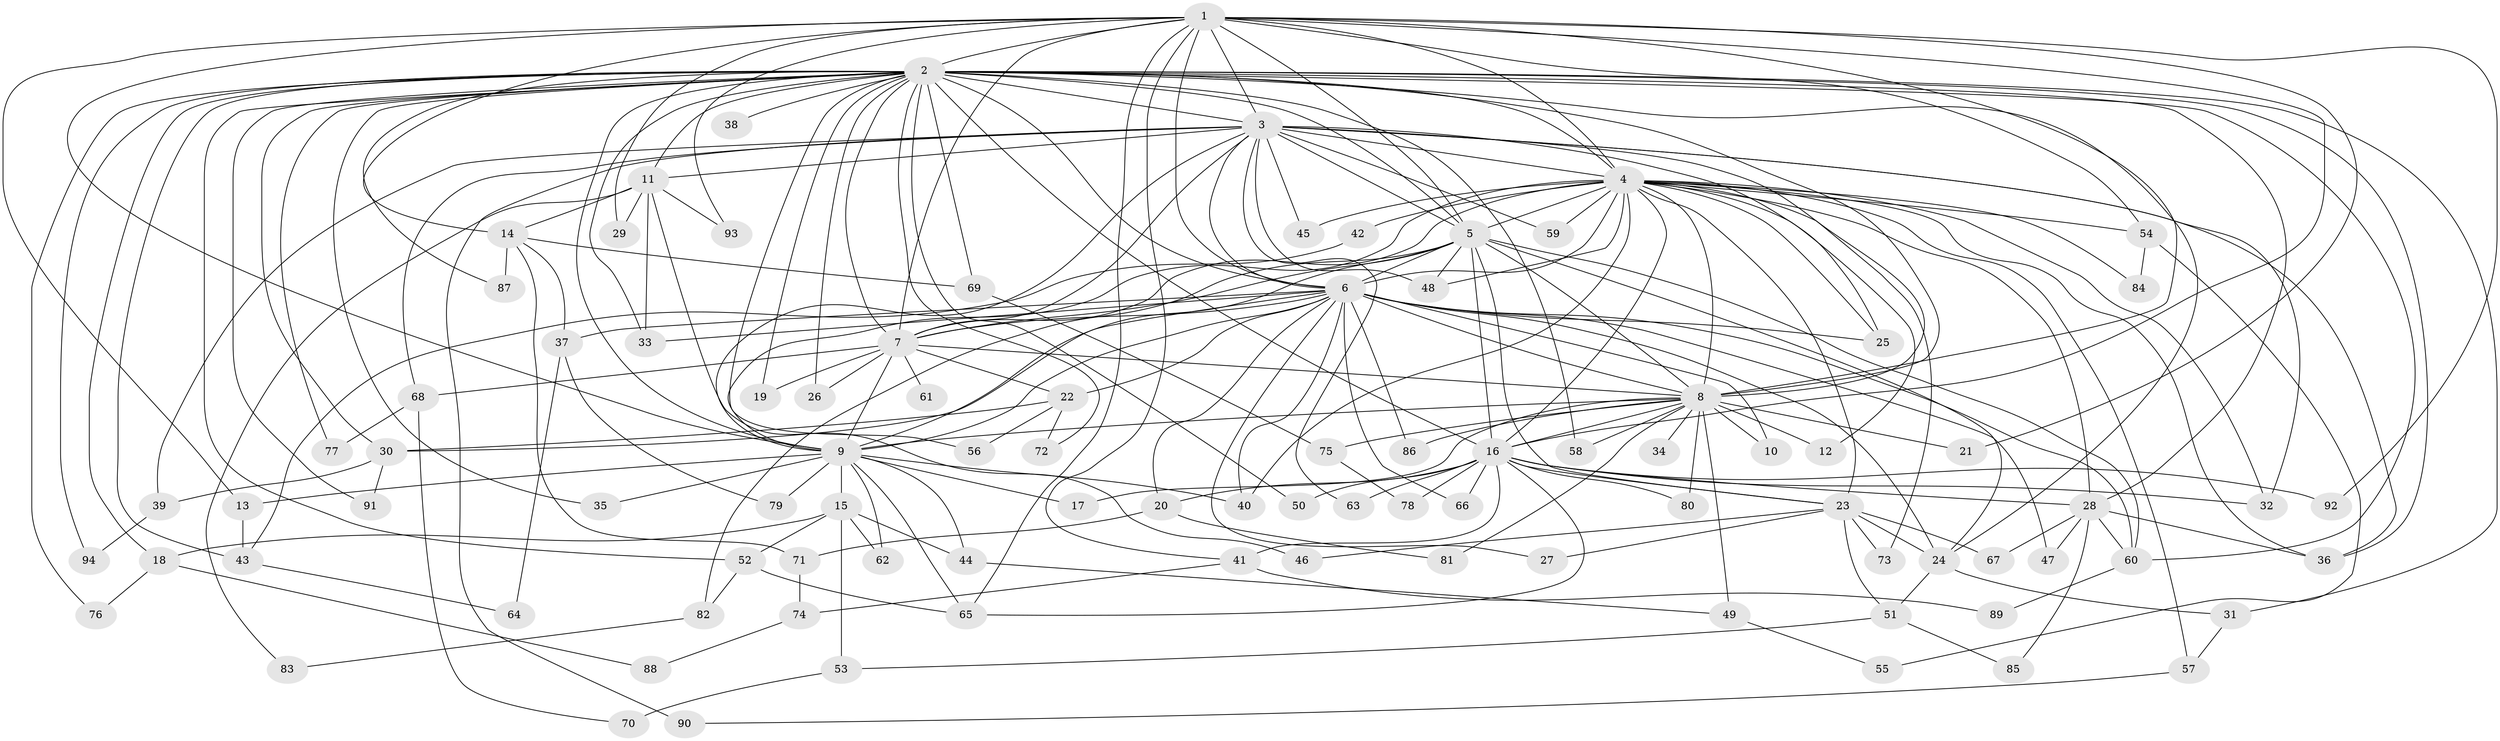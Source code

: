 // original degree distribution, {22: 0.007518796992481203, 45: 0.007518796992481203, 19: 0.015037593984962405, 20: 0.015037593984962405, 16: 0.015037593984962405, 15: 0.007518796992481203, 25: 0.007518796992481203, 3: 0.24060150375939848, 11: 0.007518796992481203, 8: 0.022556390977443608, 2: 0.5037593984962406, 6: 0.022556390977443608, 7: 0.007518796992481203, 13: 0.007518796992481203, 4: 0.09774436090225563, 5: 0.015037593984962405}
// Generated by graph-tools (version 1.1) at 2025/49/03/04/25 22:49:31]
// undirected, 94 vertices, 221 edges
graph export_dot {
  node [color=gray90,style=filled];
  1;
  2;
  3;
  4;
  5;
  6;
  7;
  8;
  9;
  10;
  11;
  12;
  13;
  14;
  15;
  16;
  17;
  18;
  19;
  20;
  21;
  22;
  23;
  24;
  25;
  26;
  27;
  28;
  29;
  30;
  31;
  32;
  33;
  34;
  35;
  36;
  37;
  38;
  39;
  40;
  41;
  42;
  43;
  44;
  45;
  46;
  47;
  48;
  49;
  50;
  51;
  52;
  53;
  54;
  55;
  56;
  57;
  58;
  59;
  60;
  61;
  62;
  63;
  64;
  65;
  66;
  67;
  68;
  69;
  70;
  71;
  72;
  73;
  74;
  75;
  76;
  77;
  78;
  79;
  80;
  81;
  82;
  83;
  84;
  85;
  86;
  87;
  88;
  89;
  90;
  91;
  92;
  93;
  94;
  1 -- 2 [weight=2.0];
  1 -- 3 [weight=1.0];
  1 -- 4 [weight=2.0];
  1 -- 5 [weight=2.0];
  1 -- 6 [weight=1.0];
  1 -- 7 [weight=1.0];
  1 -- 8 [weight=2.0];
  1 -- 9 [weight=1.0];
  1 -- 13 [weight=1.0];
  1 -- 14 [weight=1.0];
  1 -- 16 [weight=1.0];
  1 -- 21 [weight=1.0];
  1 -- 29 [weight=1.0];
  1 -- 41 [weight=1.0];
  1 -- 54 [weight=1.0];
  1 -- 65 [weight=1.0];
  1 -- 92 [weight=1.0];
  1 -- 93 [weight=1.0];
  2 -- 3 [weight=3.0];
  2 -- 4 [weight=2.0];
  2 -- 5 [weight=2.0];
  2 -- 6 [weight=1.0];
  2 -- 7 [weight=1.0];
  2 -- 8 [weight=3.0];
  2 -- 9 [weight=1.0];
  2 -- 11 [weight=1.0];
  2 -- 16 [weight=1.0];
  2 -- 18 [weight=1.0];
  2 -- 19 [weight=1.0];
  2 -- 24 [weight=2.0];
  2 -- 26 [weight=1.0];
  2 -- 28 [weight=1.0];
  2 -- 30 [weight=2.0];
  2 -- 31 [weight=1.0];
  2 -- 33 [weight=1.0];
  2 -- 35 [weight=1.0];
  2 -- 36 [weight=1.0];
  2 -- 38 [weight=1.0];
  2 -- 43 [weight=2.0];
  2 -- 50 [weight=1.0];
  2 -- 52 [weight=1.0];
  2 -- 56 [weight=1.0];
  2 -- 58 [weight=1.0];
  2 -- 60 [weight=1.0];
  2 -- 69 [weight=1.0];
  2 -- 72 [weight=1.0];
  2 -- 76 [weight=1.0];
  2 -- 77 [weight=1.0];
  2 -- 87 [weight=1.0];
  2 -- 91 [weight=1.0];
  2 -- 94 [weight=1.0];
  3 -- 4 [weight=2.0];
  3 -- 5 [weight=1.0];
  3 -- 6 [weight=2.0];
  3 -- 7 [weight=1.0];
  3 -- 8 [weight=2.0];
  3 -- 9 [weight=1.0];
  3 -- 11 [weight=1.0];
  3 -- 25 [weight=4.0];
  3 -- 32 [weight=1.0];
  3 -- 36 [weight=1.0];
  3 -- 39 [weight=1.0];
  3 -- 45 [weight=1.0];
  3 -- 48 [weight=1.0];
  3 -- 59 [weight=1.0];
  3 -- 63 [weight=1.0];
  3 -- 68 [weight=1.0];
  3 -- 90 [weight=1.0];
  4 -- 5 [weight=2.0];
  4 -- 6 [weight=2.0];
  4 -- 7 [weight=2.0];
  4 -- 8 [weight=2.0];
  4 -- 9 [weight=3.0];
  4 -- 12 [weight=1.0];
  4 -- 16 [weight=2.0];
  4 -- 23 [weight=1.0];
  4 -- 25 [weight=1.0];
  4 -- 28 [weight=1.0];
  4 -- 32 [weight=1.0];
  4 -- 36 [weight=1.0];
  4 -- 40 [weight=1.0];
  4 -- 42 [weight=2.0];
  4 -- 45 [weight=1.0];
  4 -- 48 [weight=1.0];
  4 -- 54 [weight=1.0];
  4 -- 57 [weight=1.0];
  4 -- 59 [weight=1.0];
  4 -- 73 [weight=1.0];
  4 -- 84 [weight=1.0];
  5 -- 6 [weight=1.0];
  5 -- 7 [weight=1.0];
  5 -- 8 [weight=1.0];
  5 -- 9 [weight=1.0];
  5 -- 16 [weight=1.0];
  5 -- 23 [weight=1.0];
  5 -- 24 [weight=1.0];
  5 -- 48 [weight=1.0];
  5 -- 60 [weight=1.0];
  5 -- 82 [weight=1.0];
  6 -- 7 [weight=1.0];
  6 -- 8 [weight=1.0];
  6 -- 9 [weight=1.0];
  6 -- 10 [weight=1.0];
  6 -- 20 [weight=1.0];
  6 -- 22 [weight=1.0];
  6 -- 24 [weight=1.0];
  6 -- 25 [weight=1.0];
  6 -- 27 [weight=1.0];
  6 -- 30 [weight=1.0];
  6 -- 33 [weight=1.0];
  6 -- 37 [weight=1.0];
  6 -- 40 [weight=1.0];
  6 -- 47 [weight=1.0];
  6 -- 60 [weight=1.0];
  6 -- 66 [weight=1.0];
  6 -- 86 [weight=1.0];
  7 -- 8 [weight=1.0];
  7 -- 9 [weight=1.0];
  7 -- 19 [weight=1.0];
  7 -- 22 [weight=1.0];
  7 -- 26 [weight=1.0];
  7 -- 61 [weight=1.0];
  7 -- 68 [weight=1.0];
  8 -- 9 [weight=1.0];
  8 -- 10 [weight=1.0];
  8 -- 12 [weight=1.0];
  8 -- 16 [weight=1.0];
  8 -- 17 [weight=1.0];
  8 -- 21 [weight=1.0];
  8 -- 34 [weight=1.0];
  8 -- 49 [weight=1.0];
  8 -- 58 [weight=1.0];
  8 -- 75 [weight=1.0];
  8 -- 80 [weight=1.0];
  8 -- 81 [weight=1.0];
  8 -- 86 [weight=1.0];
  9 -- 13 [weight=1.0];
  9 -- 15 [weight=1.0];
  9 -- 17 [weight=1.0];
  9 -- 35 [weight=1.0];
  9 -- 40 [weight=1.0];
  9 -- 44 [weight=1.0];
  9 -- 62 [weight=1.0];
  9 -- 65 [weight=1.0];
  9 -- 79 [weight=1.0];
  11 -- 14 [weight=1.0];
  11 -- 29 [weight=1.0];
  11 -- 33 [weight=1.0];
  11 -- 46 [weight=1.0];
  11 -- 83 [weight=1.0];
  11 -- 93 [weight=1.0];
  13 -- 43 [weight=1.0];
  14 -- 37 [weight=1.0];
  14 -- 69 [weight=1.0];
  14 -- 71 [weight=1.0];
  14 -- 87 [weight=1.0];
  15 -- 18 [weight=1.0];
  15 -- 44 [weight=1.0];
  15 -- 52 [weight=1.0];
  15 -- 53 [weight=1.0];
  15 -- 62 [weight=1.0];
  16 -- 20 [weight=1.0];
  16 -- 23 [weight=1.0];
  16 -- 28 [weight=1.0];
  16 -- 32 [weight=1.0];
  16 -- 41 [weight=1.0];
  16 -- 50 [weight=1.0];
  16 -- 63 [weight=1.0];
  16 -- 65 [weight=1.0];
  16 -- 66 [weight=1.0];
  16 -- 78 [weight=1.0];
  16 -- 80 [weight=1.0];
  16 -- 92 [weight=1.0];
  18 -- 76 [weight=1.0];
  18 -- 88 [weight=1.0];
  20 -- 71 [weight=1.0];
  20 -- 81 [weight=1.0];
  22 -- 30 [weight=1.0];
  22 -- 56 [weight=1.0];
  22 -- 72 [weight=1.0];
  23 -- 24 [weight=1.0];
  23 -- 27 [weight=1.0];
  23 -- 46 [weight=1.0];
  23 -- 51 [weight=1.0];
  23 -- 67 [weight=1.0];
  23 -- 73 [weight=1.0];
  24 -- 31 [weight=1.0];
  24 -- 51 [weight=1.0];
  28 -- 36 [weight=1.0];
  28 -- 47 [weight=1.0];
  28 -- 60 [weight=1.0];
  28 -- 67 [weight=1.0];
  28 -- 85 [weight=1.0];
  30 -- 39 [weight=1.0];
  30 -- 91 [weight=1.0];
  31 -- 57 [weight=1.0];
  37 -- 64 [weight=1.0];
  37 -- 79 [weight=1.0];
  39 -- 94 [weight=1.0];
  41 -- 74 [weight=1.0];
  41 -- 89 [weight=1.0];
  42 -- 43 [weight=1.0];
  43 -- 64 [weight=1.0];
  44 -- 49 [weight=1.0];
  49 -- 55 [weight=1.0];
  51 -- 53 [weight=1.0];
  51 -- 85 [weight=1.0];
  52 -- 65 [weight=1.0];
  52 -- 82 [weight=1.0];
  53 -- 70 [weight=1.0];
  54 -- 55 [weight=1.0];
  54 -- 84 [weight=1.0];
  57 -- 90 [weight=1.0];
  60 -- 89 [weight=1.0];
  68 -- 70 [weight=1.0];
  68 -- 77 [weight=1.0];
  69 -- 75 [weight=1.0];
  71 -- 74 [weight=1.0];
  74 -- 88 [weight=1.0];
  75 -- 78 [weight=1.0];
  82 -- 83 [weight=1.0];
}
